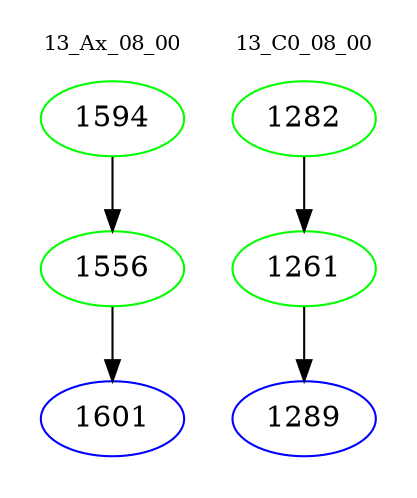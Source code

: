digraph{
subgraph cluster_0 {
color = white
label = "13_Ax_08_00";
fontsize=10;
T0_1594 [label="1594", color="green"]
T0_1594 -> T0_1556 [color="black"]
T0_1556 [label="1556", color="green"]
T0_1556 -> T0_1601 [color="black"]
T0_1601 [label="1601", color="blue"]
}
subgraph cluster_1 {
color = white
label = "13_C0_08_00";
fontsize=10;
T1_1282 [label="1282", color="green"]
T1_1282 -> T1_1261 [color="black"]
T1_1261 [label="1261", color="green"]
T1_1261 -> T1_1289 [color="black"]
T1_1289 [label="1289", color="blue"]
}
}
